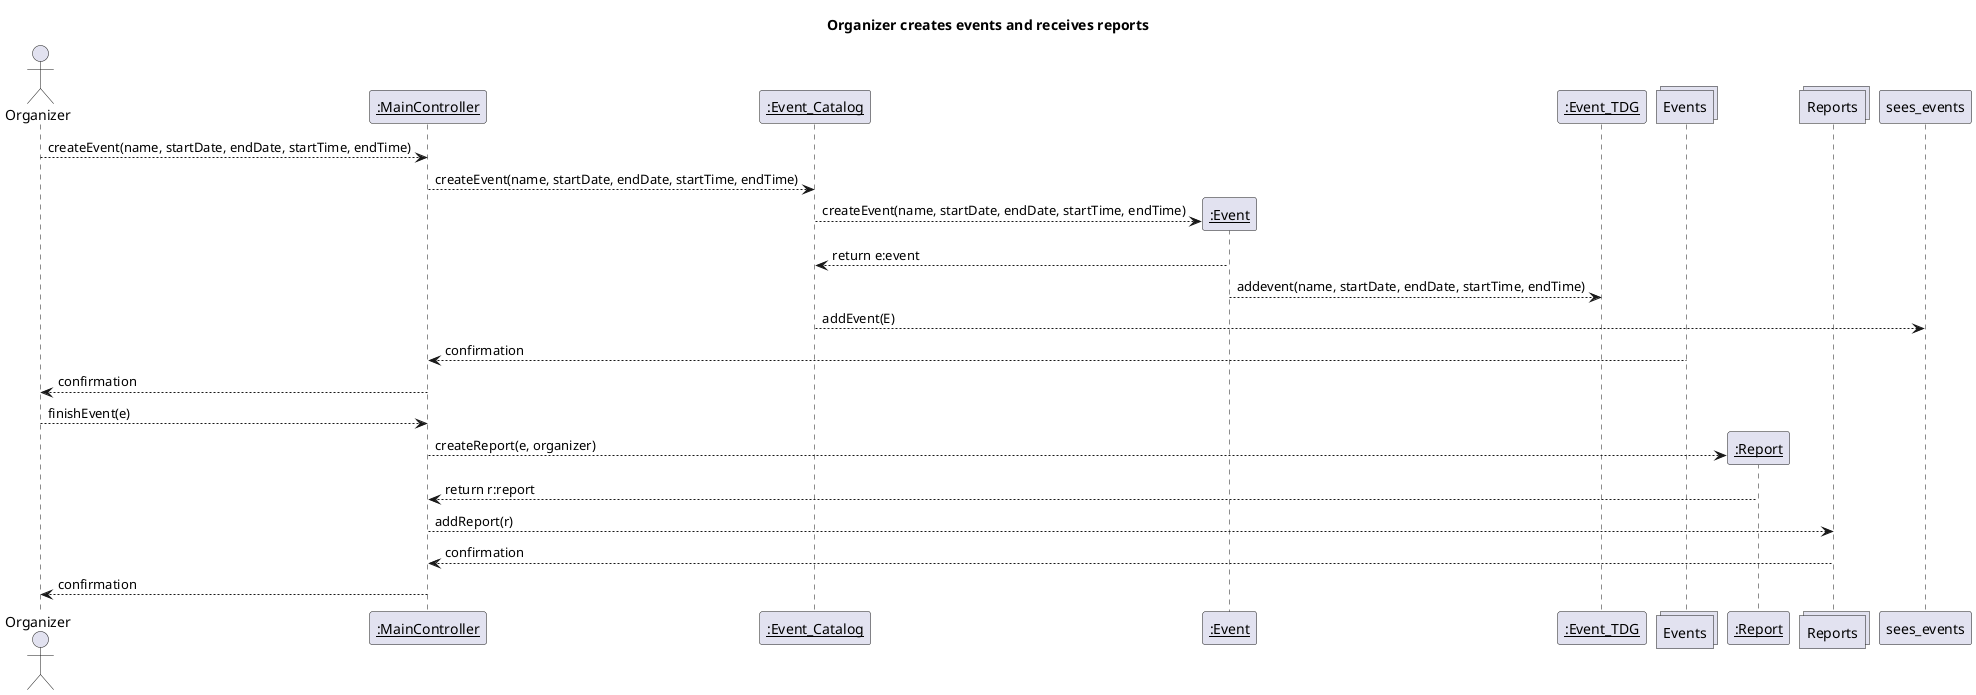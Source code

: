 

@startuml 

title: Organizer creates events and receives reports

 
actor "Organizer" as organizer
participant "__:MainController__" as mainctrl
participant "__:Event_Catalog__" as eventCat
participant "__:Event__" as event
participant "__:Event_TDG__" as eventtdg
collections "Events" as events
participant "__:Report__" as report
collections "Reports" as reports

organizer --> mainctrl: createEvent(name, startDate, endDate, startTime, endTime)
mainctrl --> eventCat : createEvent(name, startDate, endDate, startTime, endTime)
eventCat --> event **: createEvent(name, startDate, endDate, startTime, endTime)
event --> eventCat : return e:event
event--> eventtdg : addevent(name, startDate, endDate, startTime, endTime)
eventCat --> sees_events: addEvent(E)
events --> mainctrl: confirmation
mainctrl --> organizer: confirmation

organizer --> mainctrl: finishEvent(e)
mainctrl --> report**: createReport(e, organizer)
report --> mainctrl: return r:report
mainctrl --> reports: addReport(r)
reports --> mainctrl: confirmation
mainctrl--> organizer: confirmation






@enduml 